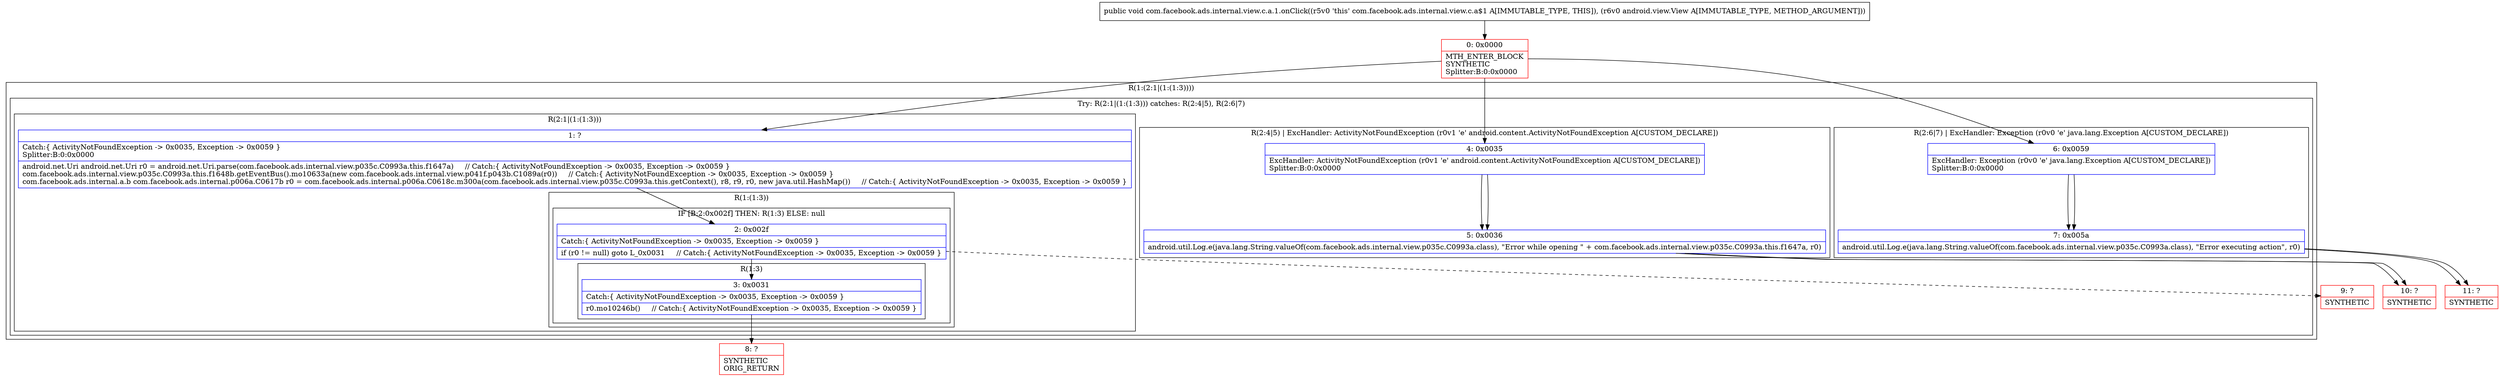 digraph "CFG forcom.facebook.ads.internal.view.c.a.1.onClick(Landroid\/view\/View;)V" {
subgraph cluster_Region_821557723 {
label = "R(1:(2:1|(1:(1:3))))";
node [shape=record,color=blue];
subgraph cluster_TryCatchRegion_718549058 {
label = "Try: R(2:1|(1:(1:3))) catches: R(2:4|5), R(2:6|7)";
node [shape=record,color=blue];
subgraph cluster_Region_1610812455 {
label = "R(2:1|(1:(1:3)))";
node [shape=record,color=blue];
Node_1 [shape=record,label="{1\:\ ?|Catch:\{ ActivityNotFoundException \-\> 0x0035, Exception \-\> 0x0059 \}\lSplitter:B:0:0x0000\l|android.net.Uri android.net.Uri r0 = android.net.Uri.parse(com.facebook.ads.internal.view.p035c.C0993a.this.f1647a)     \/\/ Catch:\{ ActivityNotFoundException \-\> 0x0035, Exception \-\> 0x0059 \}\lcom.facebook.ads.internal.view.p035c.C0993a.this.f1648b.getEventBus().mo10633a(new com.facebook.ads.internal.view.p041f.p043b.C1089a(r0))     \/\/ Catch:\{ ActivityNotFoundException \-\> 0x0035, Exception \-\> 0x0059 \}\lcom.facebook.ads.internal.a.b com.facebook.ads.internal.p006a.C0617b r0 = com.facebook.ads.internal.p006a.C0618c.m300a(com.facebook.ads.internal.view.p035c.C0993a.this.getContext(), r8, r9, r0, new java.util.HashMap())     \/\/ Catch:\{ ActivityNotFoundException \-\> 0x0035, Exception \-\> 0x0059 \}\l}"];
subgraph cluster_Region_1835671609 {
label = "R(1:(1:3))";
node [shape=record,color=blue];
subgraph cluster_IfRegion_1554422343 {
label = "IF [B:2:0x002f] THEN: R(1:3) ELSE: null";
node [shape=record,color=blue];
Node_2 [shape=record,label="{2\:\ 0x002f|Catch:\{ ActivityNotFoundException \-\> 0x0035, Exception \-\> 0x0059 \}\l|if (r0 != null) goto L_0x0031     \/\/ Catch:\{ ActivityNotFoundException \-\> 0x0035, Exception \-\> 0x0059 \}\l}"];
subgraph cluster_Region_1310904246 {
label = "R(1:3)";
node [shape=record,color=blue];
Node_3 [shape=record,label="{3\:\ 0x0031|Catch:\{ ActivityNotFoundException \-\> 0x0035, Exception \-\> 0x0059 \}\l|r0.mo10246b()     \/\/ Catch:\{ ActivityNotFoundException \-\> 0x0035, Exception \-\> 0x0059 \}\l}"];
}
}
}
}
subgraph cluster_Region_1008734711 {
label = "R(2:4|5) | ExcHandler: ActivityNotFoundException (r0v1 'e' android.content.ActivityNotFoundException A[CUSTOM_DECLARE])\l";
node [shape=record,color=blue];
Node_4 [shape=record,label="{4\:\ 0x0035|ExcHandler: ActivityNotFoundException (r0v1 'e' android.content.ActivityNotFoundException A[CUSTOM_DECLARE])\lSplitter:B:0:0x0000\l}"];
Node_5 [shape=record,label="{5\:\ 0x0036|android.util.Log.e(java.lang.String.valueOf(com.facebook.ads.internal.view.p035c.C0993a.class), \"Error while opening \" + com.facebook.ads.internal.view.p035c.C0993a.this.f1647a, r0)\l}"];
}
subgraph cluster_Region_857087625 {
label = "R(2:6|7) | ExcHandler: Exception (r0v0 'e' java.lang.Exception A[CUSTOM_DECLARE])\l";
node [shape=record,color=blue];
Node_6 [shape=record,label="{6\:\ 0x0059|ExcHandler: Exception (r0v0 'e' java.lang.Exception A[CUSTOM_DECLARE])\lSplitter:B:0:0x0000\l}"];
Node_7 [shape=record,label="{7\:\ 0x005a|android.util.Log.e(java.lang.String.valueOf(com.facebook.ads.internal.view.p035c.C0993a.class), \"Error executing action\", r0)\l}"];
}
}
}
subgraph cluster_Region_1008734711 {
label = "R(2:4|5) | ExcHandler: ActivityNotFoundException (r0v1 'e' android.content.ActivityNotFoundException A[CUSTOM_DECLARE])\l";
node [shape=record,color=blue];
Node_4 [shape=record,label="{4\:\ 0x0035|ExcHandler: ActivityNotFoundException (r0v1 'e' android.content.ActivityNotFoundException A[CUSTOM_DECLARE])\lSplitter:B:0:0x0000\l}"];
Node_5 [shape=record,label="{5\:\ 0x0036|android.util.Log.e(java.lang.String.valueOf(com.facebook.ads.internal.view.p035c.C0993a.class), \"Error while opening \" + com.facebook.ads.internal.view.p035c.C0993a.this.f1647a, r0)\l}"];
}
subgraph cluster_Region_857087625 {
label = "R(2:6|7) | ExcHandler: Exception (r0v0 'e' java.lang.Exception A[CUSTOM_DECLARE])\l";
node [shape=record,color=blue];
Node_6 [shape=record,label="{6\:\ 0x0059|ExcHandler: Exception (r0v0 'e' java.lang.Exception A[CUSTOM_DECLARE])\lSplitter:B:0:0x0000\l}"];
Node_7 [shape=record,label="{7\:\ 0x005a|android.util.Log.e(java.lang.String.valueOf(com.facebook.ads.internal.view.p035c.C0993a.class), \"Error executing action\", r0)\l}"];
}
Node_0 [shape=record,color=red,label="{0\:\ 0x0000|MTH_ENTER_BLOCK\lSYNTHETIC\lSplitter:B:0:0x0000\l}"];
Node_8 [shape=record,color=red,label="{8\:\ ?|SYNTHETIC\lORIG_RETURN\l}"];
Node_9 [shape=record,color=red,label="{9\:\ ?|SYNTHETIC\l}"];
Node_10 [shape=record,color=red,label="{10\:\ ?|SYNTHETIC\l}"];
Node_11 [shape=record,color=red,label="{11\:\ ?|SYNTHETIC\l}"];
MethodNode[shape=record,label="{public void com.facebook.ads.internal.view.c.a.1.onClick((r5v0 'this' com.facebook.ads.internal.view.c.a$1 A[IMMUTABLE_TYPE, THIS]), (r6v0 android.view.View A[IMMUTABLE_TYPE, METHOD_ARGUMENT])) }"];
MethodNode -> Node_0;
Node_1 -> Node_2;
Node_2 -> Node_3;
Node_2 -> Node_9[style=dashed];
Node_3 -> Node_8;
Node_4 -> Node_5;
Node_5 -> Node_10;
Node_6 -> Node_7;
Node_7 -> Node_11;
Node_4 -> Node_5;
Node_5 -> Node_10;
Node_6 -> Node_7;
Node_7 -> Node_11;
Node_0 -> Node_1;
Node_0 -> Node_4;
Node_0 -> Node_6;
}

